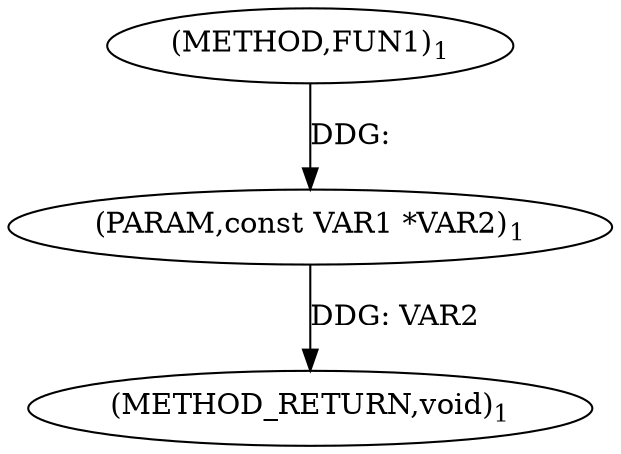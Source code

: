 digraph "FUN1" {  
"9" [label = <(METHOD,FUN1)<SUB>1</SUB>> ]
"12" [label = <(METHOD_RETURN,void)<SUB>1</SUB>> ]
"10" [label = <(PARAM,const VAR1 *VAR2)<SUB>1</SUB>> ]
  "10" -> "12"  [ label = "DDG: VAR2"] 
  "9" -> "10"  [ label = "DDG: "] 
}
